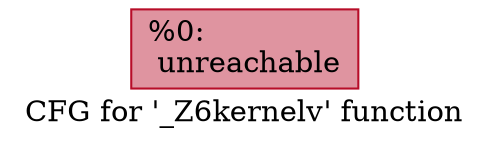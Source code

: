 digraph "CFG for '_Z6kernelv' function" {
	label="CFG for '_Z6kernelv' function";

	Node0x5dfc140 [shape=record,color="#b70d28ff", style=filled, fillcolor="#b70d2870",label="{%0:\l  unreachable\l}"];
}
